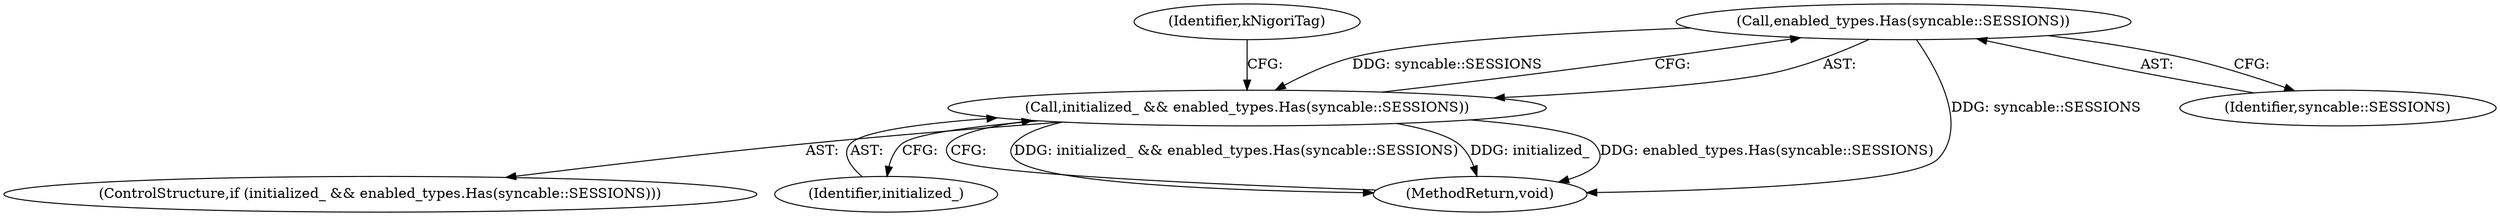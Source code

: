 digraph "1_Chrome_fcd3a7a671ecf2d5f46ea34787d27507a914d2f5_9@del" {
"1000106" [label="(Call,enabled_types.Has(syncable::SESSIONS))"];
"1000104" [label="(Call,initialized_ && enabled_types.Has(syncable::SESSIONS))"];
"1000105" [label="(Identifier,initialized_)"];
"1000107" [label="(Identifier,syncable::SESSIONS)"];
"1000106" [label="(Call,enabled_types.Has(syncable::SESSIONS))"];
"1000114" [label="(Identifier,kNigoriTag)"];
"1000103" [label="(ControlStructure,if (initialized_ && enabled_types.Has(syncable::SESSIONS)))"];
"1000104" [label="(Call,initialized_ && enabled_types.Has(syncable::SESSIONS))"];
"1000129" [label="(MethodReturn,void)"];
"1000106" -> "1000104"  [label="AST: "];
"1000106" -> "1000107"  [label="CFG: "];
"1000107" -> "1000106"  [label="AST: "];
"1000104" -> "1000106"  [label="CFG: "];
"1000106" -> "1000129"  [label="DDG: syncable::SESSIONS"];
"1000106" -> "1000104"  [label="DDG: syncable::SESSIONS"];
"1000104" -> "1000103"  [label="AST: "];
"1000104" -> "1000105"  [label="CFG: "];
"1000105" -> "1000104"  [label="AST: "];
"1000114" -> "1000104"  [label="CFG: "];
"1000129" -> "1000104"  [label="CFG: "];
"1000104" -> "1000129"  [label="DDG: initialized_ && enabled_types.Has(syncable::SESSIONS)"];
"1000104" -> "1000129"  [label="DDG: initialized_"];
"1000104" -> "1000129"  [label="DDG: enabled_types.Has(syncable::SESSIONS)"];
}
